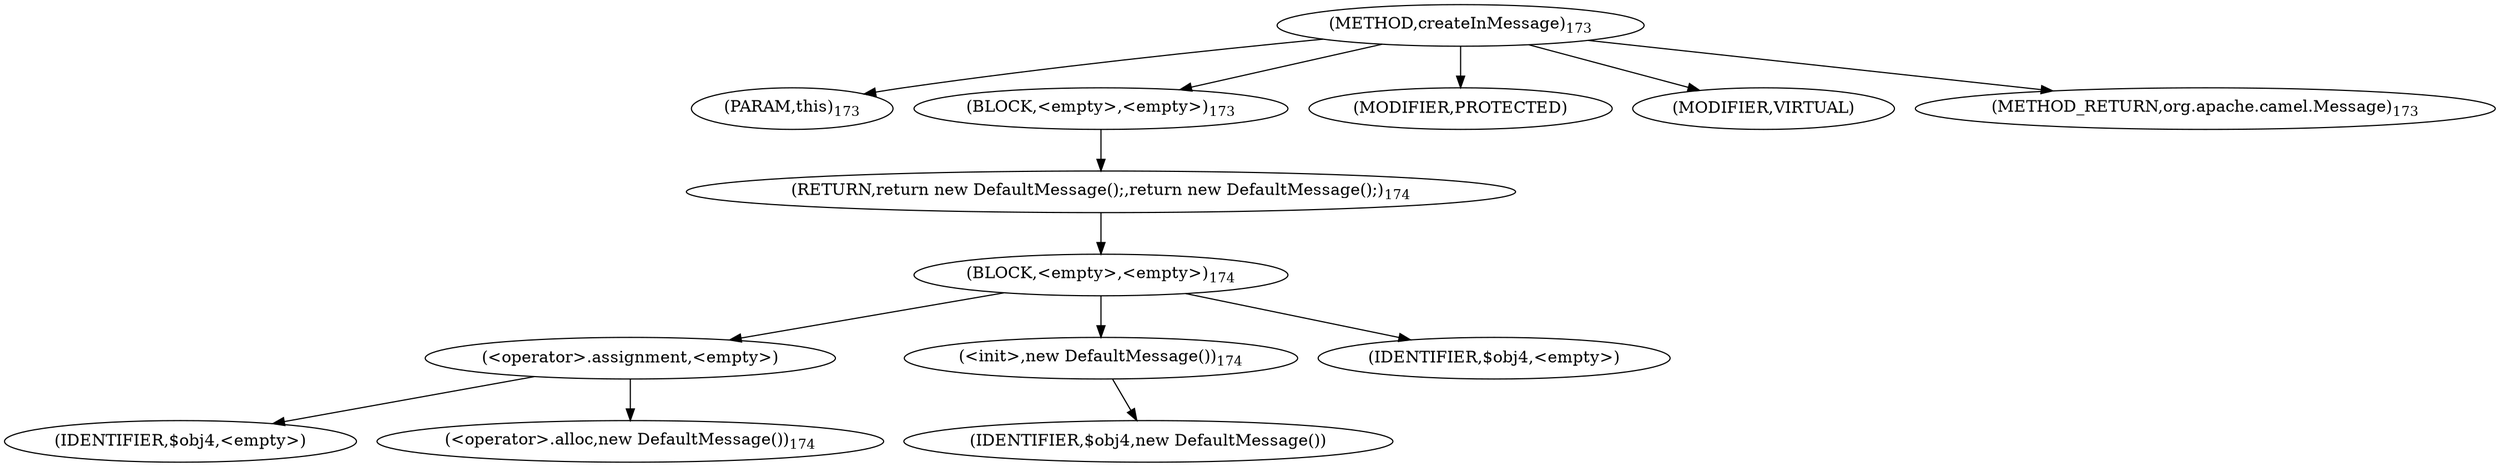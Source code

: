 digraph "createInMessage" {  
"478" [label = <(METHOD,createInMessage)<SUB>173</SUB>> ]
"479" [label = <(PARAM,this)<SUB>173</SUB>> ]
"480" [label = <(BLOCK,&lt;empty&gt;,&lt;empty&gt;)<SUB>173</SUB>> ]
"481" [label = <(RETURN,return new DefaultMessage();,return new DefaultMessage();)<SUB>174</SUB>> ]
"482" [label = <(BLOCK,&lt;empty&gt;,&lt;empty&gt;)<SUB>174</SUB>> ]
"483" [label = <(&lt;operator&gt;.assignment,&lt;empty&gt;)> ]
"484" [label = <(IDENTIFIER,$obj4,&lt;empty&gt;)> ]
"485" [label = <(&lt;operator&gt;.alloc,new DefaultMessage())<SUB>174</SUB>> ]
"486" [label = <(&lt;init&gt;,new DefaultMessage())<SUB>174</SUB>> ]
"487" [label = <(IDENTIFIER,$obj4,new DefaultMessage())> ]
"488" [label = <(IDENTIFIER,$obj4,&lt;empty&gt;)> ]
"489" [label = <(MODIFIER,PROTECTED)> ]
"490" [label = <(MODIFIER,VIRTUAL)> ]
"491" [label = <(METHOD_RETURN,org.apache.camel.Message)<SUB>173</SUB>> ]
  "478" -> "479" 
  "478" -> "480" 
  "478" -> "489" 
  "478" -> "490" 
  "478" -> "491" 
  "480" -> "481" 
  "481" -> "482" 
  "482" -> "483" 
  "482" -> "486" 
  "482" -> "488" 
  "483" -> "484" 
  "483" -> "485" 
  "486" -> "487" 
}
